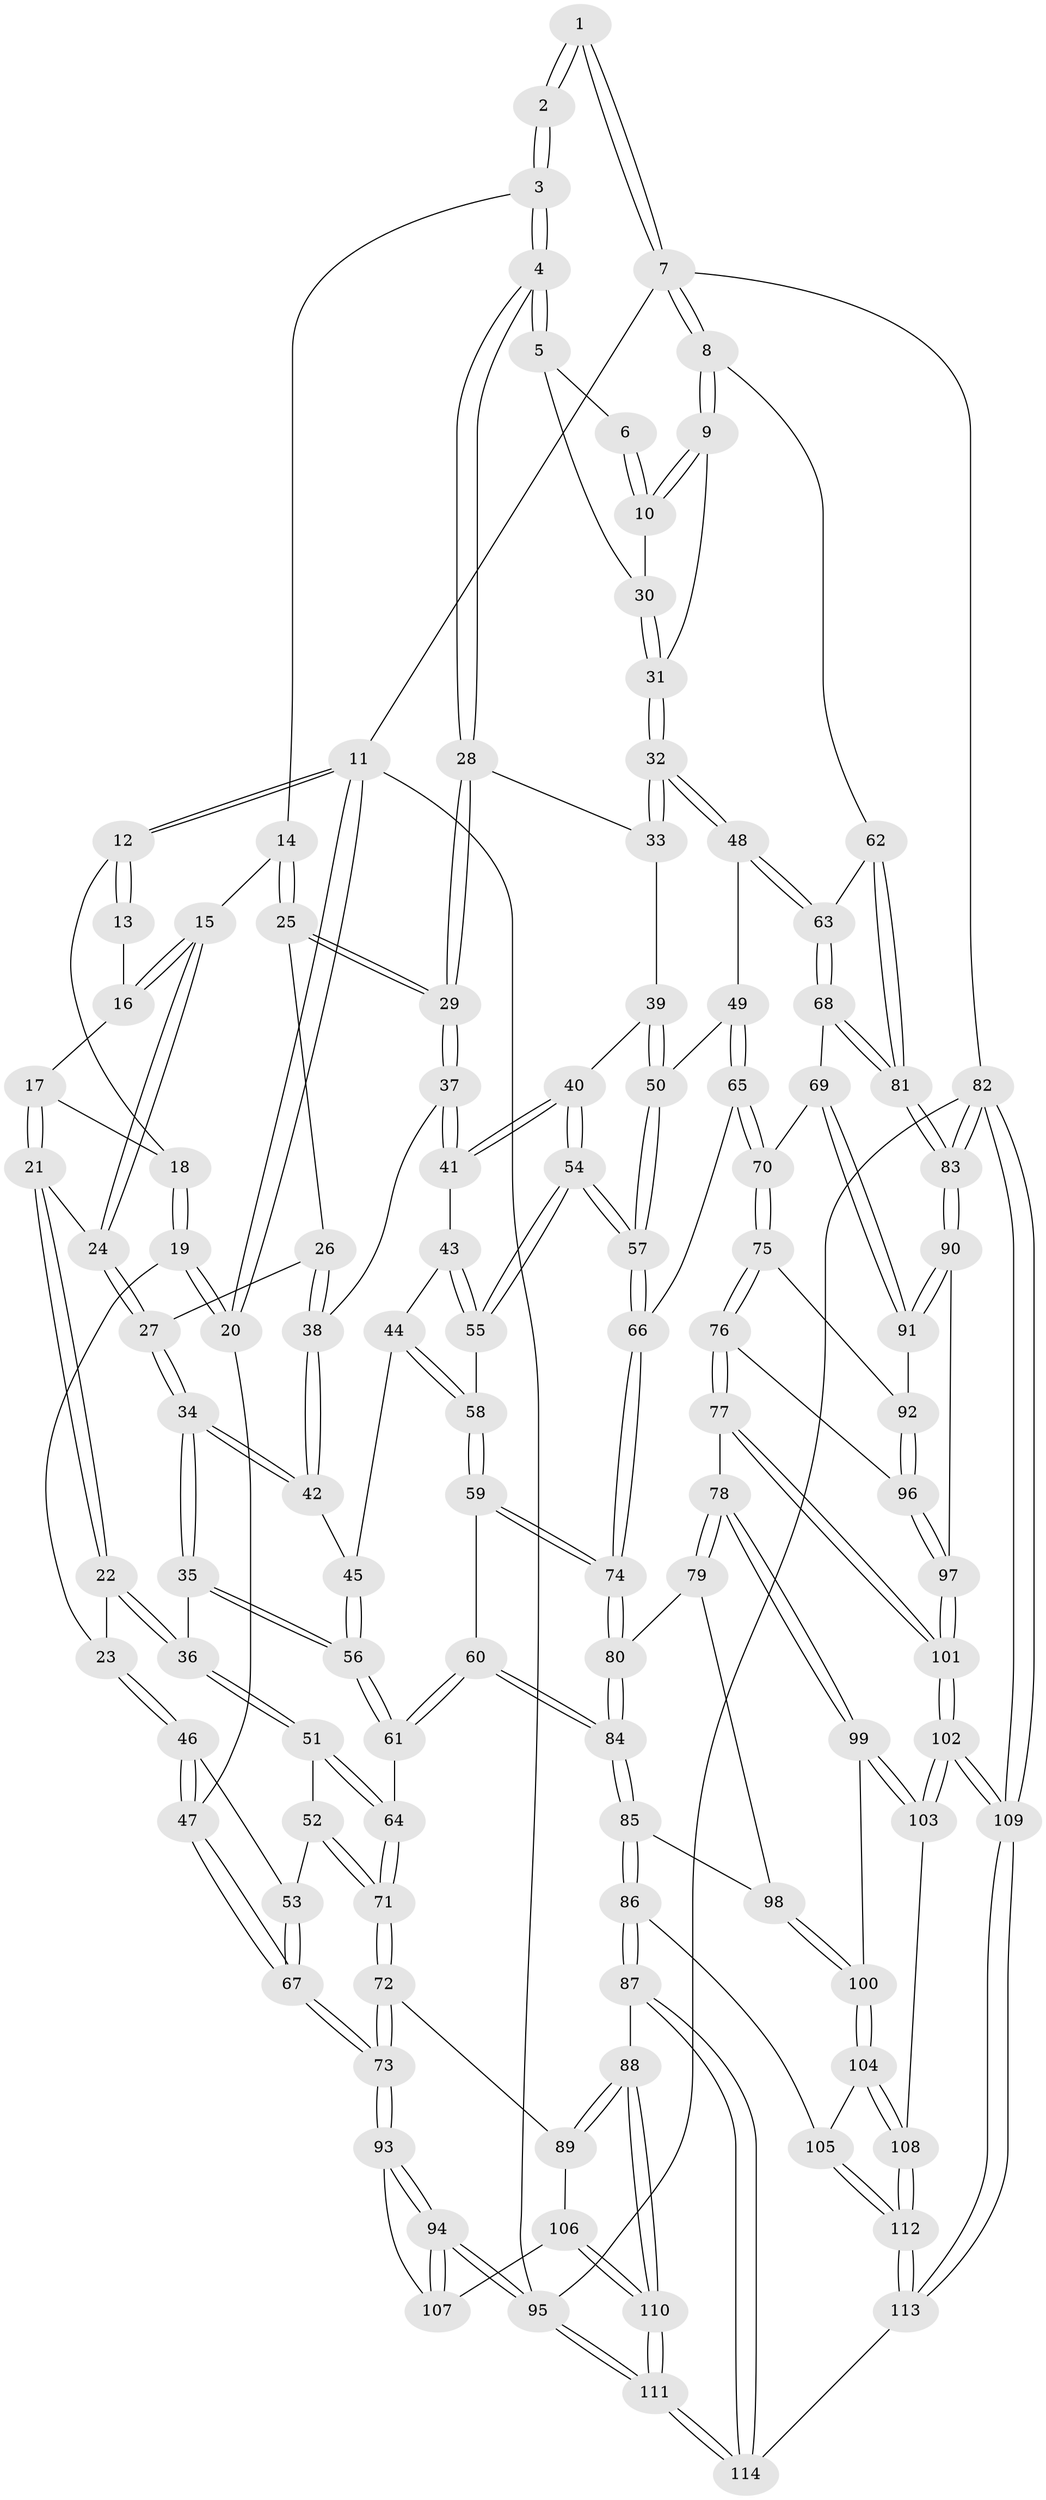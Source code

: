 // coarse degree distribution, {5: 0.3939393939393939, 4: 0.4393939393939394, 3: 0.15151515151515152, 6: 0.015151515151515152}
// Generated by graph-tools (version 1.1) at 2025/42/03/06/25 10:42:33]
// undirected, 114 vertices, 282 edges
graph export_dot {
graph [start="1"]
  node [color=gray90,style=filled];
  1 [pos="+0.8764317422054507+0"];
  2 [pos="+0.5329208685664947+0"];
  3 [pos="+0.5315272187829994+0.005203759687103862"];
  4 [pos="+0.6943556413425097+0.15450859983407042"];
  5 [pos="+0.7775350906394536+0.12212324083010519"];
  6 [pos="+0.8699515536065004+0"];
  7 [pos="+1+0"];
  8 [pos="+1+0.17947379007816366"];
  9 [pos="+0.9788042326432893+0.16514844624566546"];
  10 [pos="+0.9630956153190601+0.1556280518987162"];
  11 [pos="+0+0"];
  12 [pos="+0+0"];
  13 [pos="+0.2530180038241985+0"];
  14 [pos="+0.43851311797304143+0.10893729422205566"];
  15 [pos="+0.35886455426424085+0.10579795725963796"];
  16 [pos="+0.28302133288938414+0.05206340021461304"];
  17 [pos="+0.1720015447100706+0.10956092094025324"];
  18 [pos="+0.14123851774608528+0.09641346881517034"];
  19 [pos="+0.04162454533242985+0.2027558053569529"];
  20 [pos="+0+0.13972354238983586"];
  21 [pos="+0.21178592305339725+0.20158555481727872"];
  22 [pos="+0.13375031565564063+0.2912344561205386"];
  23 [pos="+0.10874326522346603+0.2858227506869559"];
  24 [pos="+0.26962696230863226+0.21467221740476997"];
  25 [pos="+0.4426321990696034+0.14204703693488926"];
  26 [pos="+0.38720499848386375+0.2659838913277815"];
  27 [pos="+0.31483864931187583+0.2828388554083194"];
  28 [pos="+0.6751288797669537+0.2206562643361641"];
  29 [pos="+0.5531251412872463+0.2768726271815921"];
  30 [pos="+0.7917279848450439+0.12841061891313613"];
  31 [pos="+0.8696409503986329+0.34407716670716365"];
  32 [pos="+0.8661972342998113+0.3571292762460055"];
  33 [pos="+0.6857016769675618+0.2418396253783387"];
  34 [pos="+0.29169334527475305+0.34551018340926887"];
  35 [pos="+0.2908661651734784+0.3471977792624741"];
  36 [pos="+0.1893027786574146+0.3747097134562745"];
  37 [pos="+0.5527440724499523+0.27759426423636546"];
  38 [pos="+0.434799397125538+0.31163744980828906"];
  39 [pos="+0.6851837194597731+0.32132242184860205"];
  40 [pos="+0.6528361933531318+0.37131324191842524"];
  41 [pos="+0.5545122684142183+0.3289626341554707"];
  42 [pos="+0.4317118343455102+0.34766946173941715"];
  43 [pos="+0.5542070438192297+0.3305965206848531"];
  44 [pos="+0.4806217278903793+0.3927171594511956"];
  45 [pos="+0.4320799390471639+0.3521986133605455"];
  46 [pos="+0.03360057649200732+0.34650514326746773"];
  47 [pos="+0+0.44116845058121223"];
  48 [pos="+0.8669218849250925+0.3608063830232196"];
  49 [pos="+0.8310834214571794+0.3842749753974751"];
  50 [pos="+0.7382916166119674+0.3902499299670885"];
  51 [pos="+0.18667567397311818+0.3832688061253794"];
  52 [pos="+0.14740808540490644+0.4327713346093265"];
  53 [pos="+0.10937561433558841+0.4268337162804478"];
  54 [pos="+0.6378501149869155+0.45347116108105956"];
  55 [pos="+0.580503787053281+0.42161688228163235"];
  56 [pos="+0.3571059271033525+0.43939556660698276"];
  57 [pos="+0.6586014332796464+0.48482430017138534"];
  58 [pos="+0.48742167715763085+0.4539814175042532"];
  59 [pos="+0.4649272373304203+0.49181409506696994"];
  60 [pos="+0.3802068751634898+0.5203193719794091"];
  61 [pos="+0.3693666954337789+0.5132968625660802"];
  62 [pos="+1+0.34390854358299083"];
  63 [pos="+0.8984793524719796+0.38487149878231675"];
  64 [pos="+0.2969304787152372+0.5240601689611062"];
  65 [pos="+0.7762866309607701+0.4899383699990042"];
  66 [pos="+0.6610249482664539+0.49694756269058"];
  67 [pos="+0+0.4934726591168937"];
  68 [pos="+0.9291486812594079+0.5608959530648164"];
  69 [pos="+0.9232928409290732+0.5655642745220721"];
  70 [pos="+0.858068260659995+0.5831795231801883"];
  71 [pos="+0.13514583707138644+0.6197326152591215"];
  72 [pos="+0.10800983742418079+0.6600042715660899"];
  73 [pos="+0+0.6051990426810135"];
  74 [pos="+0.6293734078870453+0.5880753778535268"];
  75 [pos="+0.834475986339709+0.6056796998049561"];
  76 [pos="+0.7578017735831194+0.662023815163358"];
  77 [pos="+0.7136671382211703+0.6766676789689661"];
  78 [pos="+0.7062303138894155+0.6757262158431278"];
  79 [pos="+0.6444973797081628+0.6165821139941086"];
  80 [pos="+0.6298250360187148+0.5918847249005205"];
  81 [pos="+1+0.5649315151009344"];
  82 [pos="+1+1"];
  83 [pos="+1+0.7813758047503796"];
  84 [pos="+0.41009507990317895+0.6630256941107106"];
  85 [pos="+0.39308907627394296+0.7240094947981182"];
  86 [pos="+0.3605476652563975+0.7719165179073294"];
  87 [pos="+0.310503282533852+0.7925590970138296"];
  88 [pos="+0.23936114904804617+0.7709981264914606"];
  89 [pos="+0.13608167522023368+0.6984911964586494"];
  90 [pos="+0.9826293752629666+0.7646955188344556"];
  91 [pos="+0.939277440113509+0.6808987058616327"];
  92 [pos="+0.8864815459204498+0.7043667089494122"];
  93 [pos="+0+0.7361037171008631"];
  94 [pos="+0+1"];
  95 [pos="+0+1"];
  96 [pos="+0.8679043343780003+0.739639600738464"];
  97 [pos="+0.9027210470156092+0.8064488748486933"];
  98 [pos="+0.5338375036626485+0.7281115530534076"];
  99 [pos="+0.675746897161153+0.7304158703107412"];
  100 [pos="+0.5920918568955679+0.8058747830543375"];
  101 [pos="+0.8407037998790423+0.8969307959066133"];
  102 [pos="+0.8226297915721079+1"];
  103 [pos="+0.7125358495329286+0.9140893549979697"];
  104 [pos="+0.5710151497358421+0.8603647930102357"];
  105 [pos="+0.4151513427090266+0.8084615005175396"];
  106 [pos="+0.06824022024139009+0.8431049667606337"];
  107 [pos="+0.04291452611053254+0.8529186622197876"];
  108 [pos="+0.5718316716878691+0.8622799254116437"];
  109 [pos="+0.8884006513983667+1"];
  110 [pos="+0.09747567216277701+1"];
  111 [pos="+0.012226355146850464+1"];
  112 [pos="+0.505906836089453+1"];
  113 [pos="+0.49146336707824767+1"];
  114 [pos="+0.32202085814791004+1"];
  1 -- 2;
  1 -- 2;
  1 -- 7;
  1 -- 7;
  2 -- 3;
  2 -- 3;
  3 -- 4;
  3 -- 4;
  3 -- 14;
  4 -- 5;
  4 -- 5;
  4 -- 28;
  4 -- 28;
  5 -- 6;
  5 -- 30;
  6 -- 10;
  6 -- 10;
  7 -- 8;
  7 -- 8;
  7 -- 11;
  7 -- 82;
  8 -- 9;
  8 -- 9;
  8 -- 62;
  9 -- 10;
  9 -- 10;
  9 -- 31;
  10 -- 30;
  11 -- 12;
  11 -- 12;
  11 -- 20;
  11 -- 20;
  11 -- 95;
  12 -- 13;
  12 -- 13;
  12 -- 18;
  13 -- 16;
  14 -- 15;
  14 -- 25;
  14 -- 25;
  15 -- 16;
  15 -- 16;
  15 -- 24;
  15 -- 24;
  16 -- 17;
  17 -- 18;
  17 -- 21;
  17 -- 21;
  18 -- 19;
  18 -- 19;
  19 -- 20;
  19 -- 20;
  19 -- 23;
  20 -- 47;
  21 -- 22;
  21 -- 22;
  21 -- 24;
  22 -- 23;
  22 -- 36;
  22 -- 36;
  23 -- 46;
  23 -- 46;
  24 -- 27;
  24 -- 27;
  25 -- 26;
  25 -- 29;
  25 -- 29;
  26 -- 27;
  26 -- 38;
  26 -- 38;
  27 -- 34;
  27 -- 34;
  28 -- 29;
  28 -- 29;
  28 -- 33;
  29 -- 37;
  29 -- 37;
  30 -- 31;
  30 -- 31;
  31 -- 32;
  31 -- 32;
  32 -- 33;
  32 -- 33;
  32 -- 48;
  32 -- 48;
  33 -- 39;
  34 -- 35;
  34 -- 35;
  34 -- 42;
  34 -- 42;
  35 -- 36;
  35 -- 56;
  35 -- 56;
  36 -- 51;
  36 -- 51;
  37 -- 38;
  37 -- 41;
  37 -- 41;
  38 -- 42;
  38 -- 42;
  39 -- 40;
  39 -- 50;
  39 -- 50;
  40 -- 41;
  40 -- 41;
  40 -- 54;
  40 -- 54;
  41 -- 43;
  42 -- 45;
  43 -- 44;
  43 -- 55;
  43 -- 55;
  44 -- 45;
  44 -- 58;
  44 -- 58;
  45 -- 56;
  45 -- 56;
  46 -- 47;
  46 -- 47;
  46 -- 53;
  47 -- 67;
  47 -- 67;
  48 -- 49;
  48 -- 63;
  48 -- 63;
  49 -- 50;
  49 -- 65;
  49 -- 65;
  50 -- 57;
  50 -- 57;
  51 -- 52;
  51 -- 64;
  51 -- 64;
  52 -- 53;
  52 -- 71;
  52 -- 71;
  53 -- 67;
  53 -- 67;
  54 -- 55;
  54 -- 55;
  54 -- 57;
  54 -- 57;
  55 -- 58;
  56 -- 61;
  56 -- 61;
  57 -- 66;
  57 -- 66;
  58 -- 59;
  58 -- 59;
  59 -- 60;
  59 -- 74;
  59 -- 74;
  60 -- 61;
  60 -- 61;
  60 -- 84;
  60 -- 84;
  61 -- 64;
  62 -- 63;
  62 -- 81;
  62 -- 81;
  63 -- 68;
  63 -- 68;
  64 -- 71;
  64 -- 71;
  65 -- 66;
  65 -- 70;
  65 -- 70;
  66 -- 74;
  66 -- 74;
  67 -- 73;
  67 -- 73;
  68 -- 69;
  68 -- 81;
  68 -- 81;
  69 -- 70;
  69 -- 91;
  69 -- 91;
  70 -- 75;
  70 -- 75;
  71 -- 72;
  71 -- 72;
  72 -- 73;
  72 -- 73;
  72 -- 89;
  73 -- 93;
  73 -- 93;
  74 -- 80;
  74 -- 80;
  75 -- 76;
  75 -- 76;
  75 -- 92;
  76 -- 77;
  76 -- 77;
  76 -- 96;
  77 -- 78;
  77 -- 101;
  77 -- 101;
  78 -- 79;
  78 -- 79;
  78 -- 99;
  78 -- 99;
  79 -- 80;
  79 -- 98;
  80 -- 84;
  80 -- 84;
  81 -- 83;
  81 -- 83;
  82 -- 83;
  82 -- 83;
  82 -- 109;
  82 -- 109;
  82 -- 95;
  83 -- 90;
  83 -- 90;
  84 -- 85;
  84 -- 85;
  85 -- 86;
  85 -- 86;
  85 -- 98;
  86 -- 87;
  86 -- 87;
  86 -- 105;
  87 -- 88;
  87 -- 114;
  87 -- 114;
  88 -- 89;
  88 -- 89;
  88 -- 110;
  88 -- 110;
  89 -- 106;
  90 -- 91;
  90 -- 91;
  90 -- 97;
  91 -- 92;
  92 -- 96;
  92 -- 96;
  93 -- 94;
  93 -- 94;
  93 -- 107;
  94 -- 95;
  94 -- 95;
  94 -- 107;
  94 -- 107;
  95 -- 111;
  95 -- 111;
  96 -- 97;
  96 -- 97;
  97 -- 101;
  97 -- 101;
  98 -- 100;
  98 -- 100;
  99 -- 100;
  99 -- 103;
  99 -- 103;
  100 -- 104;
  100 -- 104;
  101 -- 102;
  101 -- 102;
  102 -- 103;
  102 -- 103;
  102 -- 109;
  102 -- 109;
  103 -- 108;
  104 -- 105;
  104 -- 108;
  104 -- 108;
  105 -- 112;
  105 -- 112;
  106 -- 107;
  106 -- 110;
  106 -- 110;
  108 -- 112;
  108 -- 112;
  109 -- 113;
  109 -- 113;
  110 -- 111;
  110 -- 111;
  111 -- 114;
  111 -- 114;
  112 -- 113;
  112 -- 113;
  113 -- 114;
}
